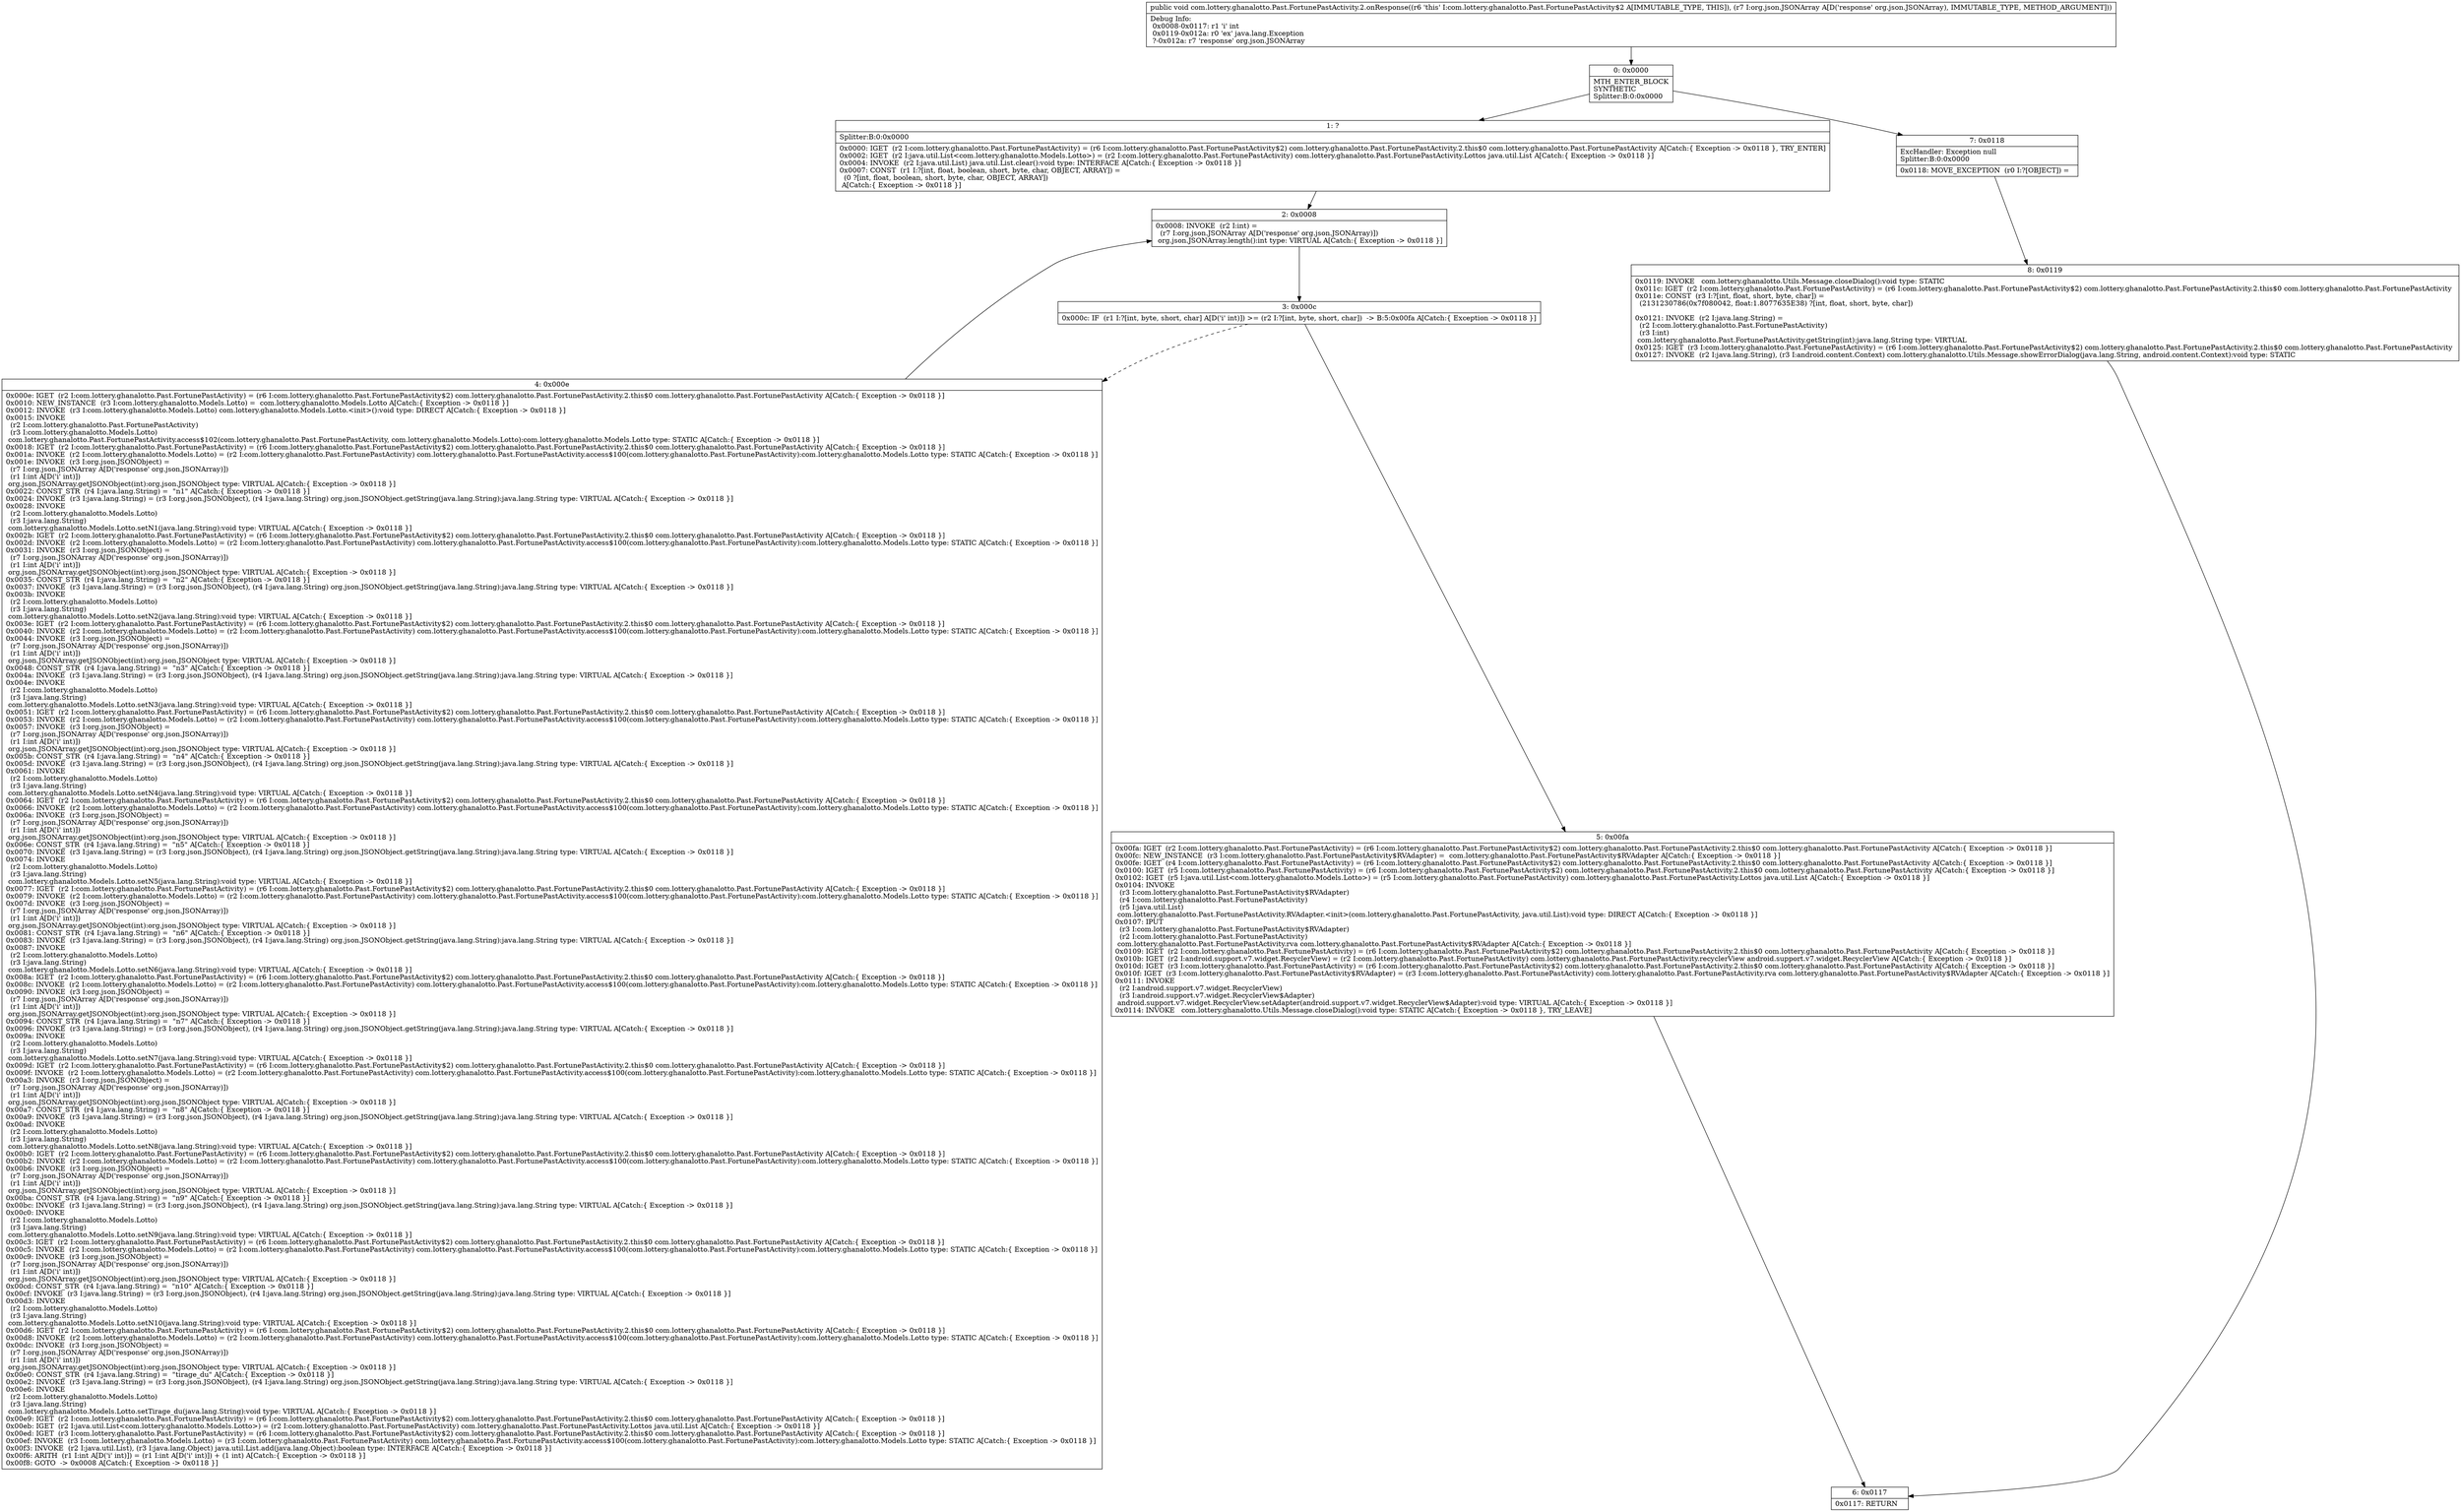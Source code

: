digraph "CFG forcom.lottery.ghanalotto.Past.FortunePastActivity.2.onResponse(Lorg\/json\/JSONArray;)V" {
Node_0 [shape=record,label="{0\:\ 0x0000|MTH_ENTER_BLOCK\lSYNTHETIC\lSplitter:B:0:0x0000\l}"];
Node_1 [shape=record,label="{1\:\ ?|Splitter:B:0:0x0000\l|0x0000: IGET  (r2 I:com.lottery.ghanalotto.Past.FortunePastActivity) = (r6 I:com.lottery.ghanalotto.Past.FortunePastActivity$2) com.lottery.ghanalotto.Past.FortunePastActivity.2.this$0 com.lottery.ghanalotto.Past.FortunePastActivity A[Catch:\{ Exception \-\> 0x0118 \}, TRY_ENTER]\l0x0002: IGET  (r2 I:java.util.List\<com.lottery.ghanalotto.Models.Lotto\>) = (r2 I:com.lottery.ghanalotto.Past.FortunePastActivity) com.lottery.ghanalotto.Past.FortunePastActivity.Lottos java.util.List A[Catch:\{ Exception \-\> 0x0118 \}]\l0x0004: INVOKE  (r2 I:java.util.List) java.util.List.clear():void type: INTERFACE A[Catch:\{ Exception \-\> 0x0118 \}]\l0x0007: CONST  (r1 I:?[int, float, boolean, short, byte, char, OBJECT, ARRAY]) = \l  (0 ?[int, float, boolean, short, byte, char, OBJECT, ARRAY])\l A[Catch:\{ Exception \-\> 0x0118 \}]\l}"];
Node_2 [shape=record,label="{2\:\ 0x0008|0x0008: INVOKE  (r2 I:int) = \l  (r7 I:org.json.JSONArray A[D('response' org.json.JSONArray)])\l org.json.JSONArray.length():int type: VIRTUAL A[Catch:\{ Exception \-\> 0x0118 \}]\l}"];
Node_3 [shape=record,label="{3\:\ 0x000c|0x000c: IF  (r1 I:?[int, byte, short, char] A[D('i' int)]) \>= (r2 I:?[int, byte, short, char])  \-\> B:5:0x00fa A[Catch:\{ Exception \-\> 0x0118 \}]\l}"];
Node_4 [shape=record,label="{4\:\ 0x000e|0x000e: IGET  (r2 I:com.lottery.ghanalotto.Past.FortunePastActivity) = (r6 I:com.lottery.ghanalotto.Past.FortunePastActivity$2) com.lottery.ghanalotto.Past.FortunePastActivity.2.this$0 com.lottery.ghanalotto.Past.FortunePastActivity A[Catch:\{ Exception \-\> 0x0118 \}]\l0x0010: NEW_INSTANCE  (r3 I:com.lottery.ghanalotto.Models.Lotto) =  com.lottery.ghanalotto.Models.Lotto A[Catch:\{ Exception \-\> 0x0118 \}]\l0x0012: INVOKE  (r3 I:com.lottery.ghanalotto.Models.Lotto) com.lottery.ghanalotto.Models.Lotto.\<init\>():void type: DIRECT A[Catch:\{ Exception \-\> 0x0118 \}]\l0x0015: INVOKE  \l  (r2 I:com.lottery.ghanalotto.Past.FortunePastActivity)\l  (r3 I:com.lottery.ghanalotto.Models.Lotto)\l com.lottery.ghanalotto.Past.FortunePastActivity.access$102(com.lottery.ghanalotto.Past.FortunePastActivity, com.lottery.ghanalotto.Models.Lotto):com.lottery.ghanalotto.Models.Lotto type: STATIC A[Catch:\{ Exception \-\> 0x0118 \}]\l0x0018: IGET  (r2 I:com.lottery.ghanalotto.Past.FortunePastActivity) = (r6 I:com.lottery.ghanalotto.Past.FortunePastActivity$2) com.lottery.ghanalotto.Past.FortunePastActivity.2.this$0 com.lottery.ghanalotto.Past.FortunePastActivity A[Catch:\{ Exception \-\> 0x0118 \}]\l0x001a: INVOKE  (r2 I:com.lottery.ghanalotto.Models.Lotto) = (r2 I:com.lottery.ghanalotto.Past.FortunePastActivity) com.lottery.ghanalotto.Past.FortunePastActivity.access$100(com.lottery.ghanalotto.Past.FortunePastActivity):com.lottery.ghanalotto.Models.Lotto type: STATIC A[Catch:\{ Exception \-\> 0x0118 \}]\l0x001e: INVOKE  (r3 I:org.json.JSONObject) = \l  (r7 I:org.json.JSONArray A[D('response' org.json.JSONArray)])\l  (r1 I:int A[D('i' int)])\l org.json.JSONArray.getJSONObject(int):org.json.JSONObject type: VIRTUAL A[Catch:\{ Exception \-\> 0x0118 \}]\l0x0022: CONST_STR  (r4 I:java.lang.String) =  \"n1\" A[Catch:\{ Exception \-\> 0x0118 \}]\l0x0024: INVOKE  (r3 I:java.lang.String) = (r3 I:org.json.JSONObject), (r4 I:java.lang.String) org.json.JSONObject.getString(java.lang.String):java.lang.String type: VIRTUAL A[Catch:\{ Exception \-\> 0x0118 \}]\l0x0028: INVOKE  \l  (r2 I:com.lottery.ghanalotto.Models.Lotto)\l  (r3 I:java.lang.String)\l com.lottery.ghanalotto.Models.Lotto.setN1(java.lang.String):void type: VIRTUAL A[Catch:\{ Exception \-\> 0x0118 \}]\l0x002b: IGET  (r2 I:com.lottery.ghanalotto.Past.FortunePastActivity) = (r6 I:com.lottery.ghanalotto.Past.FortunePastActivity$2) com.lottery.ghanalotto.Past.FortunePastActivity.2.this$0 com.lottery.ghanalotto.Past.FortunePastActivity A[Catch:\{ Exception \-\> 0x0118 \}]\l0x002d: INVOKE  (r2 I:com.lottery.ghanalotto.Models.Lotto) = (r2 I:com.lottery.ghanalotto.Past.FortunePastActivity) com.lottery.ghanalotto.Past.FortunePastActivity.access$100(com.lottery.ghanalotto.Past.FortunePastActivity):com.lottery.ghanalotto.Models.Lotto type: STATIC A[Catch:\{ Exception \-\> 0x0118 \}]\l0x0031: INVOKE  (r3 I:org.json.JSONObject) = \l  (r7 I:org.json.JSONArray A[D('response' org.json.JSONArray)])\l  (r1 I:int A[D('i' int)])\l org.json.JSONArray.getJSONObject(int):org.json.JSONObject type: VIRTUAL A[Catch:\{ Exception \-\> 0x0118 \}]\l0x0035: CONST_STR  (r4 I:java.lang.String) =  \"n2\" A[Catch:\{ Exception \-\> 0x0118 \}]\l0x0037: INVOKE  (r3 I:java.lang.String) = (r3 I:org.json.JSONObject), (r4 I:java.lang.String) org.json.JSONObject.getString(java.lang.String):java.lang.String type: VIRTUAL A[Catch:\{ Exception \-\> 0x0118 \}]\l0x003b: INVOKE  \l  (r2 I:com.lottery.ghanalotto.Models.Lotto)\l  (r3 I:java.lang.String)\l com.lottery.ghanalotto.Models.Lotto.setN2(java.lang.String):void type: VIRTUAL A[Catch:\{ Exception \-\> 0x0118 \}]\l0x003e: IGET  (r2 I:com.lottery.ghanalotto.Past.FortunePastActivity) = (r6 I:com.lottery.ghanalotto.Past.FortunePastActivity$2) com.lottery.ghanalotto.Past.FortunePastActivity.2.this$0 com.lottery.ghanalotto.Past.FortunePastActivity A[Catch:\{ Exception \-\> 0x0118 \}]\l0x0040: INVOKE  (r2 I:com.lottery.ghanalotto.Models.Lotto) = (r2 I:com.lottery.ghanalotto.Past.FortunePastActivity) com.lottery.ghanalotto.Past.FortunePastActivity.access$100(com.lottery.ghanalotto.Past.FortunePastActivity):com.lottery.ghanalotto.Models.Lotto type: STATIC A[Catch:\{ Exception \-\> 0x0118 \}]\l0x0044: INVOKE  (r3 I:org.json.JSONObject) = \l  (r7 I:org.json.JSONArray A[D('response' org.json.JSONArray)])\l  (r1 I:int A[D('i' int)])\l org.json.JSONArray.getJSONObject(int):org.json.JSONObject type: VIRTUAL A[Catch:\{ Exception \-\> 0x0118 \}]\l0x0048: CONST_STR  (r4 I:java.lang.String) =  \"n3\" A[Catch:\{ Exception \-\> 0x0118 \}]\l0x004a: INVOKE  (r3 I:java.lang.String) = (r3 I:org.json.JSONObject), (r4 I:java.lang.String) org.json.JSONObject.getString(java.lang.String):java.lang.String type: VIRTUAL A[Catch:\{ Exception \-\> 0x0118 \}]\l0x004e: INVOKE  \l  (r2 I:com.lottery.ghanalotto.Models.Lotto)\l  (r3 I:java.lang.String)\l com.lottery.ghanalotto.Models.Lotto.setN3(java.lang.String):void type: VIRTUAL A[Catch:\{ Exception \-\> 0x0118 \}]\l0x0051: IGET  (r2 I:com.lottery.ghanalotto.Past.FortunePastActivity) = (r6 I:com.lottery.ghanalotto.Past.FortunePastActivity$2) com.lottery.ghanalotto.Past.FortunePastActivity.2.this$0 com.lottery.ghanalotto.Past.FortunePastActivity A[Catch:\{ Exception \-\> 0x0118 \}]\l0x0053: INVOKE  (r2 I:com.lottery.ghanalotto.Models.Lotto) = (r2 I:com.lottery.ghanalotto.Past.FortunePastActivity) com.lottery.ghanalotto.Past.FortunePastActivity.access$100(com.lottery.ghanalotto.Past.FortunePastActivity):com.lottery.ghanalotto.Models.Lotto type: STATIC A[Catch:\{ Exception \-\> 0x0118 \}]\l0x0057: INVOKE  (r3 I:org.json.JSONObject) = \l  (r7 I:org.json.JSONArray A[D('response' org.json.JSONArray)])\l  (r1 I:int A[D('i' int)])\l org.json.JSONArray.getJSONObject(int):org.json.JSONObject type: VIRTUAL A[Catch:\{ Exception \-\> 0x0118 \}]\l0x005b: CONST_STR  (r4 I:java.lang.String) =  \"n4\" A[Catch:\{ Exception \-\> 0x0118 \}]\l0x005d: INVOKE  (r3 I:java.lang.String) = (r3 I:org.json.JSONObject), (r4 I:java.lang.String) org.json.JSONObject.getString(java.lang.String):java.lang.String type: VIRTUAL A[Catch:\{ Exception \-\> 0x0118 \}]\l0x0061: INVOKE  \l  (r2 I:com.lottery.ghanalotto.Models.Lotto)\l  (r3 I:java.lang.String)\l com.lottery.ghanalotto.Models.Lotto.setN4(java.lang.String):void type: VIRTUAL A[Catch:\{ Exception \-\> 0x0118 \}]\l0x0064: IGET  (r2 I:com.lottery.ghanalotto.Past.FortunePastActivity) = (r6 I:com.lottery.ghanalotto.Past.FortunePastActivity$2) com.lottery.ghanalotto.Past.FortunePastActivity.2.this$0 com.lottery.ghanalotto.Past.FortunePastActivity A[Catch:\{ Exception \-\> 0x0118 \}]\l0x0066: INVOKE  (r2 I:com.lottery.ghanalotto.Models.Lotto) = (r2 I:com.lottery.ghanalotto.Past.FortunePastActivity) com.lottery.ghanalotto.Past.FortunePastActivity.access$100(com.lottery.ghanalotto.Past.FortunePastActivity):com.lottery.ghanalotto.Models.Lotto type: STATIC A[Catch:\{ Exception \-\> 0x0118 \}]\l0x006a: INVOKE  (r3 I:org.json.JSONObject) = \l  (r7 I:org.json.JSONArray A[D('response' org.json.JSONArray)])\l  (r1 I:int A[D('i' int)])\l org.json.JSONArray.getJSONObject(int):org.json.JSONObject type: VIRTUAL A[Catch:\{ Exception \-\> 0x0118 \}]\l0x006e: CONST_STR  (r4 I:java.lang.String) =  \"n5\" A[Catch:\{ Exception \-\> 0x0118 \}]\l0x0070: INVOKE  (r3 I:java.lang.String) = (r3 I:org.json.JSONObject), (r4 I:java.lang.String) org.json.JSONObject.getString(java.lang.String):java.lang.String type: VIRTUAL A[Catch:\{ Exception \-\> 0x0118 \}]\l0x0074: INVOKE  \l  (r2 I:com.lottery.ghanalotto.Models.Lotto)\l  (r3 I:java.lang.String)\l com.lottery.ghanalotto.Models.Lotto.setN5(java.lang.String):void type: VIRTUAL A[Catch:\{ Exception \-\> 0x0118 \}]\l0x0077: IGET  (r2 I:com.lottery.ghanalotto.Past.FortunePastActivity) = (r6 I:com.lottery.ghanalotto.Past.FortunePastActivity$2) com.lottery.ghanalotto.Past.FortunePastActivity.2.this$0 com.lottery.ghanalotto.Past.FortunePastActivity A[Catch:\{ Exception \-\> 0x0118 \}]\l0x0079: INVOKE  (r2 I:com.lottery.ghanalotto.Models.Lotto) = (r2 I:com.lottery.ghanalotto.Past.FortunePastActivity) com.lottery.ghanalotto.Past.FortunePastActivity.access$100(com.lottery.ghanalotto.Past.FortunePastActivity):com.lottery.ghanalotto.Models.Lotto type: STATIC A[Catch:\{ Exception \-\> 0x0118 \}]\l0x007d: INVOKE  (r3 I:org.json.JSONObject) = \l  (r7 I:org.json.JSONArray A[D('response' org.json.JSONArray)])\l  (r1 I:int A[D('i' int)])\l org.json.JSONArray.getJSONObject(int):org.json.JSONObject type: VIRTUAL A[Catch:\{ Exception \-\> 0x0118 \}]\l0x0081: CONST_STR  (r4 I:java.lang.String) =  \"n6\" A[Catch:\{ Exception \-\> 0x0118 \}]\l0x0083: INVOKE  (r3 I:java.lang.String) = (r3 I:org.json.JSONObject), (r4 I:java.lang.String) org.json.JSONObject.getString(java.lang.String):java.lang.String type: VIRTUAL A[Catch:\{ Exception \-\> 0x0118 \}]\l0x0087: INVOKE  \l  (r2 I:com.lottery.ghanalotto.Models.Lotto)\l  (r3 I:java.lang.String)\l com.lottery.ghanalotto.Models.Lotto.setN6(java.lang.String):void type: VIRTUAL A[Catch:\{ Exception \-\> 0x0118 \}]\l0x008a: IGET  (r2 I:com.lottery.ghanalotto.Past.FortunePastActivity) = (r6 I:com.lottery.ghanalotto.Past.FortunePastActivity$2) com.lottery.ghanalotto.Past.FortunePastActivity.2.this$0 com.lottery.ghanalotto.Past.FortunePastActivity A[Catch:\{ Exception \-\> 0x0118 \}]\l0x008c: INVOKE  (r2 I:com.lottery.ghanalotto.Models.Lotto) = (r2 I:com.lottery.ghanalotto.Past.FortunePastActivity) com.lottery.ghanalotto.Past.FortunePastActivity.access$100(com.lottery.ghanalotto.Past.FortunePastActivity):com.lottery.ghanalotto.Models.Lotto type: STATIC A[Catch:\{ Exception \-\> 0x0118 \}]\l0x0090: INVOKE  (r3 I:org.json.JSONObject) = \l  (r7 I:org.json.JSONArray A[D('response' org.json.JSONArray)])\l  (r1 I:int A[D('i' int)])\l org.json.JSONArray.getJSONObject(int):org.json.JSONObject type: VIRTUAL A[Catch:\{ Exception \-\> 0x0118 \}]\l0x0094: CONST_STR  (r4 I:java.lang.String) =  \"n7\" A[Catch:\{ Exception \-\> 0x0118 \}]\l0x0096: INVOKE  (r3 I:java.lang.String) = (r3 I:org.json.JSONObject), (r4 I:java.lang.String) org.json.JSONObject.getString(java.lang.String):java.lang.String type: VIRTUAL A[Catch:\{ Exception \-\> 0x0118 \}]\l0x009a: INVOKE  \l  (r2 I:com.lottery.ghanalotto.Models.Lotto)\l  (r3 I:java.lang.String)\l com.lottery.ghanalotto.Models.Lotto.setN7(java.lang.String):void type: VIRTUAL A[Catch:\{ Exception \-\> 0x0118 \}]\l0x009d: IGET  (r2 I:com.lottery.ghanalotto.Past.FortunePastActivity) = (r6 I:com.lottery.ghanalotto.Past.FortunePastActivity$2) com.lottery.ghanalotto.Past.FortunePastActivity.2.this$0 com.lottery.ghanalotto.Past.FortunePastActivity A[Catch:\{ Exception \-\> 0x0118 \}]\l0x009f: INVOKE  (r2 I:com.lottery.ghanalotto.Models.Lotto) = (r2 I:com.lottery.ghanalotto.Past.FortunePastActivity) com.lottery.ghanalotto.Past.FortunePastActivity.access$100(com.lottery.ghanalotto.Past.FortunePastActivity):com.lottery.ghanalotto.Models.Lotto type: STATIC A[Catch:\{ Exception \-\> 0x0118 \}]\l0x00a3: INVOKE  (r3 I:org.json.JSONObject) = \l  (r7 I:org.json.JSONArray A[D('response' org.json.JSONArray)])\l  (r1 I:int A[D('i' int)])\l org.json.JSONArray.getJSONObject(int):org.json.JSONObject type: VIRTUAL A[Catch:\{ Exception \-\> 0x0118 \}]\l0x00a7: CONST_STR  (r4 I:java.lang.String) =  \"n8\" A[Catch:\{ Exception \-\> 0x0118 \}]\l0x00a9: INVOKE  (r3 I:java.lang.String) = (r3 I:org.json.JSONObject), (r4 I:java.lang.String) org.json.JSONObject.getString(java.lang.String):java.lang.String type: VIRTUAL A[Catch:\{ Exception \-\> 0x0118 \}]\l0x00ad: INVOKE  \l  (r2 I:com.lottery.ghanalotto.Models.Lotto)\l  (r3 I:java.lang.String)\l com.lottery.ghanalotto.Models.Lotto.setN8(java.lang.String):void type: VIRTUAL A[Catch:\{ Exception \-\> 0x0118 \}]\l0x00b0: IGET  (r2 I:com.lottery.ghanalotto.Past.FortunePastActivity) = (r6 I:com.lottery.ghanalotto.Past.FortunePastActivity$2) com.lottery.ghanalotto.Past.FortunePastActivity.2.this$0 com.lottery.ghanalotto.Past.FortunePastActivity A[Catch:\{ Exception \-\> 0x0118 \}]\l0x00b2: INVOKE  (r2 I:com.lottery.ghanalotto.Models.Lotto) = (r2 I:com.lottery.ghanalotto.Past.FortunePastActivity) com.lottery.ghanalotto.Past.FortunePastActivity.access$100(com.lottery.ghanalotto.Past.FortunePastActivity):com.lottery.ghanalotto.Models.Lotto type: STATIC A[Catch:\{ Exception \-\> 0x0118 \}]\l0x00b6: INVOKE  (r3 I:org.json.JSONObject) = \l  (r7 I:org.json.JSONArray A[D('response' org.json.JSONArray)])\l  (r1 I:int A[D('i' int)])\l org.json.JSONArray.getJSONObject(int):org.json.JSONObject type: VIRTUAL A[Catch:\{ Exception \-\> 0x0118 \}]\l0x00ba: CONST_STR  (r4 I:java.lang.String) =  \"n9\" A[Catch:\{ Exception \-\> 0x0118 \}]\l0x00bc: INVOKE  (r3 I:java.lang.String) = (r3 I:org.json.JSONObject), (r4 I:java.lang.String) org.json.JSONObject.getString(java.lang.String):java.lang.String type: VIRTUAL A[Catch:\{ Exception \-\> 0x0118 \}]\l0x00c0: INVOKE  \l  (r2 I:com.lottery.ghanalotto.Models.Lotto)\l  (r3 I:java.lang.String)\l com.lottery.ghanalotto.Models.Lotto.setN9(java.lang.String):void type: VIRTUAL A[Catch:\{ Exception \-\> 0x0118 \}]\l0x00c3: IGET  (r2 I:com.lottery.ghanalotto.Past.FortunePastActivity) = (r6 I:com.lottery.ghanalotto.Past.FortunePastActivity$2) com.lottery.ghanalotto.Past.FortunePastActivity.2.this$0 com.lottery.ghanalotto.Past.FortunePastActivity A[Catch:\{ Exception \-\> 0x0118 \}]\l0x00c5: INVOKE  (r2 I:com.lottery.ghanalotto.Models.Lotto) = (r2 I:com.lottery.ghanalotto.Past.FortunePastActivity) com.lottery.ghanalotto.Past.FortunePastActivity.access$100(com.lottery.ghanalotto.Past.FortunePastActivity):com.lottery.ghanalotto.Models.Lotto type: STATIC A[Catch:\{ Exception \-\> 0x0118 \}]\l0x00c9: INVOKE  (r3 I:org.json.JSONObject) = \l  (r7 I:org.json.JSONArray A[D('response' org.json.JSONArray)])\l  (r1 I:int A[D('i' int)])\l org.json.JSONArray.getJSONObject(int):org.json.JSONObject type: VIRTUAL A[Catch:\{ Exception \-\> 0x0118 \}]\l0x00cd: CONST_STR  (r4 I:java.lang.String) =  \"n10\" A[Catch:\{ Exception \-\> 0x0118 \}]\l0x00cf: INVOKE  (r3 I:java.lang.String) = (r3 I:org.json.JSONObject), (r4 I:java.lang.String) org.json.JSONObject.getString(java.lang.String):java.lang.String type: VIRTUAL A[Catch:\{ Exception \-\> 0x0118 \}]\l0x00d3: INVOKE  \l  (r2 I:com.lottery.ghanalotto.Models.Lotto)\l  (r3 I:java.lang.String)\l com.lottery.ghanalotto.Models.Lotto.setN10(java.lang.String):void type: VIRTUAL A[Catch:\{ Exception \-\> 0x0118 \}]\l0x00d6: IGET  (r2 I:com.lottery.ghanalotto.Past.FortunePastActivity) = (r6 I:com.lottery.ghanalotto.Past.FortunePastActivity$2) com.lottery.ghanalotto.Past.FortunePastActivity.2.this$0 com.lottery.ghanalotto.Past.FortunePastActivity A[Catch:\{ Exception \-\> 0x0118 \}]\l0x00d8: INVOKE  (r2 I:com.lottery.ghanalotto.Models.Lotto) = (r2 I:com.lottery.ghanalotto.Past.FortunePastActivity) com.lottery.ghanalotto.Past.FortunePastActivity.access$100(com.lottery.ghanalotto.Past.FortunePastActivity):com.lottery.ghanalotto.Models.Lotto type: STATIC A[Catch:\{ Exception \-\> 0x0118 \}]\l0x00dc: INVOKE  (r3 I:org.json.JSONObject) = \l  (r7 I:org.json.JSONArray A[D('response' org.json.JSONArray)])\l  (r1 I:int A[D('i' int)])\l org.json.JSONArray.getJSONObject(int):org.json.JSONObject type: VIRTUAL A[Catch:\{ Exception \-\> 0x0118 \}]\l0x00e0: CONST_STR  (r4 I:java.lang.String) =  \"tirage_du\" A[Catch:\{ Exception \-\> 0x0118 \}]\l0x00e2: INVOKE  (r3 I:java.lang.String) = (r3 I:org.json.JSONObject), (r4 I:java.lang.String) org.json.JSONObject.getString(java.lang.String):java.lang.String type: VIRTUAL A[Catch:\{ Exception \-\> 0x0118 \}]\l0x00e6: INVOKE  \l  (r2 I:com.lottery.ghanalotto.Models.Lotto)\l  (r3 I:java.lang.String)\l com.lottery.ghanalotto.Models.Lotto.setTirage_du(java.lang.String):void type: VIRTUAL A[Catch:\{ Exception \-\> 0x0118 \}]\l0x00e9: IGET  (r2 I:com.lottery.ghanalotto.Past.FortunePastActivity) = (r6 I:com.lottery.ghanalotto.Past.FortunePastActivity$2) com.lottery.ghanalotto.Past.FortunePastActivity.2.this$0 com.lottery.ghanalotto.Past.FortunePastActivity A[Catch:\{ Exception \-\> 0x0118 \}]\l0x00eb: IGET  (r2 I:java.util.List\<com.lottery.ghanalotto.Models.Lotto\>) = (r2 I:com.lottery.ghanalotto.Past.FortunePastActivity) com.lottery.ghanalotto.Past.FortunePastActivity.Lottos java.util.List A[Catch:\{ Exception \-\> 0x0118 \}]\l0x00ed: IGET  (r3 I:com.lottery.ghanalotto.Past.FortunePastActivity) = (r6 I:com.lottery.ghanalotto.Past.FortunePastActivity$2) com.lottery.ghanalotto.Past.FortunePastActivity.2.this$0 com.lottery.ghanalotto.Past.FortunePastActivity A[Catch:\{ Exception \-\> 0x0118 \}]\l0x00ef: INVOKE  (r3 I:com.lottery.ghanalotto.Models.Lotto) = (r3 I:com.lottery.ghanalotto.Past.FortunePastActivity) com.lottery.ghanalotto.Past.FortunePastActivity.access$100(com.lottery.ghanalotto.Past.FortunePastActivity):com.lottery.ghanalotto.Models.Lotto type: STATIC A[Catch:\{ Exception \-\> 0x0118 \}]\l0x00f3: INVOKE  (r2 I:java.util.List), (r3 I:java.lang.Object) java.util.List.add(java.lang.Object):boolean type: INTERFACE A[Catch:\{ Exception \-\> 0x0118 \}]\l0x00f6: ARITH  (r1 I:int A[D('i' int)]) = (r1 I:int A[D('i' int)]) + (1 int) A[Catch:\{ Exception \-\> 0x0118 \}]\l0x00f8: GOTO  \-\> 0x0008 A[Catch:\{ Exception \-\> 0x0118 \}]\l}"];
Node_5 [shape=record,label="{5\:\ 0x00fa|0x00fa: IGET  (r2 I:com.lottery.ghanalotto.Past.FortunePastActivity) = (r6 I:com.lottery.ghanalotto.Past.FortunePastActivity$2) com.lottery.ghanalotto.Past.FortunePastActivity.2.this$0 com.lottery.ghanalotto.Past.FortunePastActivity A[Catch:\{ Exception \-\> 0x0118 \}]\l0x00fc: NEW_INSTANCE  (r3 I:com.lottery.ghanalotto.Past.FortunePastActivity$RVAdapter) =  com.lottery.ghanalotto.Past.FortunePastActivity$RVAdapter A[Catch:\{ Exception \-\> 0x0118 \}]\l0x00fe: IGET  (r4 I:com.lottery.ghanalotto.Past.FortunePastActivity) = (r6 I:com.lottery.ghanalotto.Past.FortunePastActivity$2) com.lottery.ghanalotto.Past.FortunePastActivity.2.this$0 com.lottery.ghanalotto.Past.FortunePastActivity A[Catch:\{ Exception \-\> 0x0118 \}]\l0x0100: IGET  (r5 I:com.lottery.ghanalotto.Past.FortunePastActivity) = (r6 I:com.lottery.ghanalotto.Past.FortunePastActivity$2) com.lottery.ghanalotto.Past.FortunePastActivity.2.this$0 com.lottery.ghanalotto.Past.FortunePastActivity A[Catch:\{ Exception \-\> 0x0118 \}]\l0x0102: IGET  (r5 I:java.util.List\<com.lottery.ghanalotto.Models.Lotto\>) = (r5 I:com.lottery.ghanalotto.Past.FortunePastActivity) com.lottery.ghanalotto.Past.FortunePastActivity.Lottos java.util.List A[Catch:\{ Exception \-\> 0x0118 \}]\l0x0104: INVOKE  \l  (r3 I:com.lottery.ghanalotto.Past.FortunePastActivity$RVAdapter)\l  (r4 I:com.lottery.ghanalotto.Past.FortunePastActivity)\l  (r5 I:java.util.List)\l com.lottery.ghanalotto.Past.FortunePastActivity.RVAdapter.\<init\>(com.lottery.ghanalotto.Past.FortunePastActivity, java.util.List):void type: DIRECT A[Catch:\{ Exception \-\> 0x0118 \}]\l0x0107: IPUT  \l  (r3 I:com.lottery.ghanalotto.Past.FortunePastActivity$RVAdapter)\l  (r2 I:com.lottery.ghanalotto.Past.FortunePastActivity)\l com.lottery.ghanalotto.Past.FortunePastActivity.rva com.lottery.ghanalotto.Past.FortunePastActivity$RVAdapter A[Catch:\{ Exception \-\> 0x0118 \}]\l0x0109: IGET  (r2 I:com.lottery.ghanalotto.Past.FortunePastActivity) = (r6 I:com.lottery.ghanalotto.Past.FortunePastActivity$2) com.lottery.ghanalotto.Past.FortunePastActivity.2.this$0 com.lottery.ghanalotto.Past.FortunePastActivity A[Catch:\{ Exception \-\> 0x0118 \}]\l0x010b: IGET  (r2 I:android.support.v7.widget.RecyclerView) = (r2 I:com.lottery.ghanalotto.Past.FortunePastActivity) com.lottery.ghanalotto.Past.FortunePastActivity.recyclerView android.support.v7.widget.RecyclerView A[Catch:\{ Exception \-\> 0x0118 \}]\l0x010d: IGET  (r3 I:com.lottery.ghanalotto.Past.FortunePastActivity) = (r6 I:com.lottery.ghanalotto.Past.FortunePastActivity$2) com.lottery.ghanalotto.Past.FortunePastActivity.2.this$0 com.lottery.ghanalotto.Past.FortunePastActivity A[Catch:\{ Exception \-\> 0x0118 \}]\l0x010f: IGET  (r3 I:com.lottery.ghanalotto.Past.FortunePastActivity$RVAdapter) = (r3 I:com.lottery.ghanalotto.Past.FortunePastActivity) com.lottery.ghanalotto.Past.FortunePastActivity.rva com.lottery.ghanalotto.Past.FortunePastActivity$RVAdapter A[Catch:\{ Exception \-\> 0x0118 \}]\l0x0111: INVOKE  \l  (r2 I:android.support.v7.widget.RecyclerView)\l  (r3 I:android.support.v7.widget.RecyclerView$Adapter)\l android.support.v7.widget.RecyclerView.setAdapter(android.support.v7.widget.RecyclerView$Adapter):void type: VIRTUAL A[Catch:\{ Exception \-\> 0x0118 \}]\l0x0114: INVOKE   com.lottery.ghanalotto.Utils.Message.closeDialog():void type: STATIC A[Catch:\{ Exception \-\> 0x0118 \}, TRY_LEAVE]\l}"];
Node_6 [shape=record,label="{6\:\ 0x0117|0x0117: RETURN   \l}"];
Node_7 [shape=record,label="{7\:\ 0x0118|ExcHandler: Exception null\lSplitter:B:0:0x0000\l|0x0118: MOVE_EXCEPTION  (r0 I:?[OBJECT]) =  \l}"];
Node_8 [shape=record,label="{8\:\ 0x0119|0x0119: INVOKE   com.lottery.ghanalotto.Utils.Message.closeDialog():void type: STATIC \l0x011c: IGET  (r2 I:com.lottery.ghanalotto.Past.FortunePastActivity) = (r6 I:com.lottery.ghanalotto.Past.FortunePastActivity$2) com.lottery.ghanalotto.Past.FortunePastActivity.2.this$0 com.lottery.ghanalotto.Past.FortunePastActivity \l0x011e: CONST  (r3 I:?[int, float, short, byte, char]) = \l  (2131230786(0x7f080042, float:1.8077635E38) ?[int, float, short, byte, char])\l \l0x0121: INVOKE  (r2 I:java.lang.String) = \l  (r2 I:com.lottery.ghanalotto.Past.FortunePastActivity)\l  (r3 I:int)\l com.lottery.ghanalotto.Past.FortunePastActivity.getString(int):java.lang.String type: VIRTUAL \l0x0125: IGET  (r3 I:com.lottery.ghanalotto.Past.FortunePastActivity) = (r6 I:com.lottery.ghanalotto.Past.FortunePastActivity$2) com.lottery.ghanalotto.Past.FortunePastActivity.2.this$0 com.lottery.ghanalotto.Past.FortunePastActivity \l0x0127: INVOKE  (r2 I:java.lang.String), (r3 I:android.content.Context) com.lottery.ghanalotto.Utils.Message.showErrorDialog(java.lang.String, android.content.Context):void type: STATIC \l}"];
MethodNode[shape=record,label="{public void com.lottery.ghanalotto.Past.FortunePastActivity.2.onResponse((r6 'this' I:com.lottery.ghanalotto.Past.FortunePastActivity$2 A[IMMUTABLE_TYPE, THIS]), (r7 I:org.json.JSONArray A[D('response' org.json.JSONArray), IMMUTABLE_TYPE, METHOD_ARGUMENT]))  | Debug Info:\l  0x0008\-0x0117: r1 'i' int\l  0x0119\-0x012a: r0 'ex' java.lang.Exception\l  ?\-0x012a: r7 'response' org.json.JSONArray\l}"];
MethodNode -> Node_0;
Node_0 -> Node_1;
Node_0 -> Node_7;
Node_1 -> Node_2;
Node_2 -> Node_3;
Node_3 -> Node_4[style=dashed];
Node_3 -> Node_5;
Node_4 -> Node_2;
Node_5 -> Node_6;
Node_7 -> Node_8;
Node_8 -> Node_6;
}

